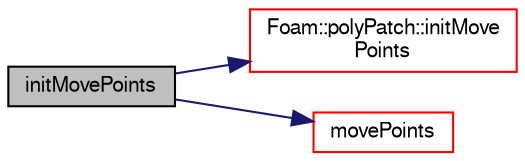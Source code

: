 digraph "initMovePoints"
{
  bgcolor="transparent";
  edge [fontname="FreeSans",fontsize="10",labelfontname="FreeSans",labelfontsize="10"];
  node [fontname="FreeSans",fontsize="10",shape=record];
  rankdir="LR";
  Node44 [label="initMovePoints",height=0.2,width=0.4,color="black", fillcolor="grey75", style="filled", fontcolor="black"];
  Node44 -> Node45 [color="midnightblue",fontsize="10",style="solid",fontname="FreeSans"];
  Node45 [label="Foam::polyPatch::initMove\lPoints",height=0.2,width=0.4,color="red",URL="$a27478.html#aef8ac59e1db03a1fc368b9ce9a25dbb5",tooltip="Initialise the patches for moving points. "];
  Node44 -> Node48 [color="midnightblue",fontsize="10",style="solid",fontname="FreeSans"];
  Node48 [label="movePoints",height=0.2,width=0.4,color="red",URL="$a25106.html#aacd07914399d9e26077bb4ed6a0ed2a2",tooltip="Correct patches after moving points. "];
}
